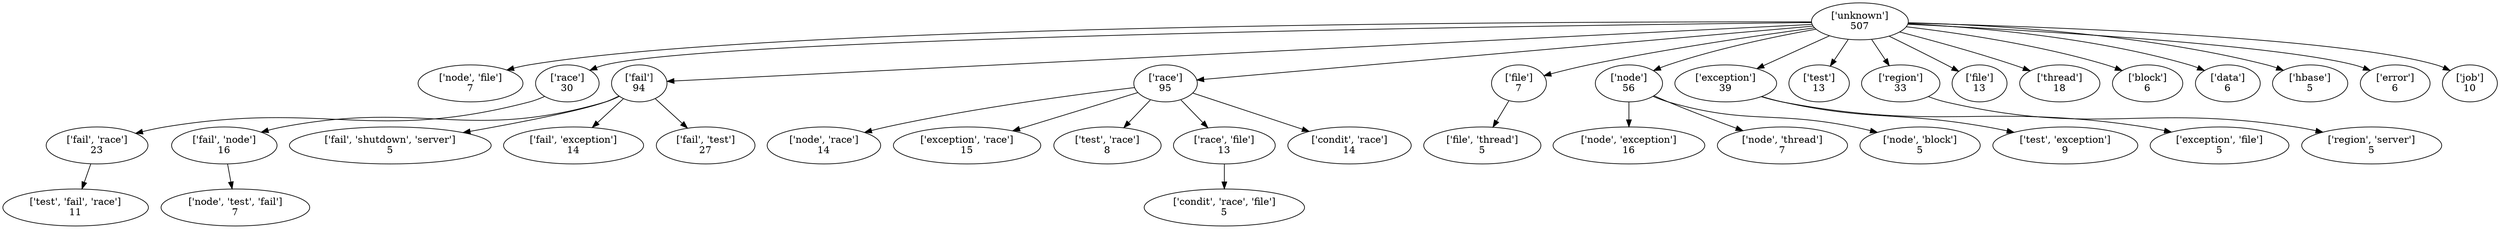 strict digraph  {
	"['unknown']
507" -> "['node', 'file']
7";
	"['unknown']
507" -> "['race']
30";
	"['unknown']
507" -> "['fail']
94";
	"['unknown']
507" -> "['race']
95";
	"['unknown']
507" -> "['file']
7";
	"['unknown']
507" -> "['node']
56";
	"['unknown']
507" -> "['exception']
39";
	"['unknown']
507" -> "['test']
13";
	"['unknown']
507" -> "['region']
33";
	"['unknown']
507" -> "['file']
13";
	"['unknown']
507" -> "['thread']
18";
	"['unknown']
507" -> "['block']
6";
	"['unknown']
507" -> "['data']
6";
	"['unknown']
507" -> "['hbase']
5";
	"['unknown']
507" -> "['error']
6";
	"['unknown']
507" -> "['job']
10";
	"['race']
30" -> "['fail', 'race']
23";
	"['fail']
94" -> "['fail', 'node']
16";
	"['fail']
94" -> "['fail', 'shutdown', 'server']
5";
	"['fail']
94" -> "['fail', 'exception']
14";
	"['fail']
94" -> "['fail', 'test']
27";
	"['race']
95" -> "['node', 'race']
14";
	"['race']
95" -> "['exception', 'race']
15";
	"['race']
95" -> "['test', 'race']
8";
	"['race']
95" -> "['race', 'file']
13";
	"['race']
95" -> "['condit', 'race']
14";
	"['file']
7" -> "['file', 'thread']
5";
	"['node']
56" -> "['node', 'exception']
16";
	"['node']
56" -> "['node', 'thread']
7";
	"['node']
56" -> "['node', 'block']
5";
	"['exception']
39" -> "['test', 'exception']
9";
	"['exception']
39" -> "['exception', 'file']
5";
	"['region']
33" -> "['region', 'server']
5";
	"['fail', 'race']
23" -> "['test', 'fail', 'race']
11";
	"['fail', 'node']
16" -> "['node', 'test', 'fail']
7";
	"['race', 'file']
13" -> "['condit', 'race', 'file']
5";
}
